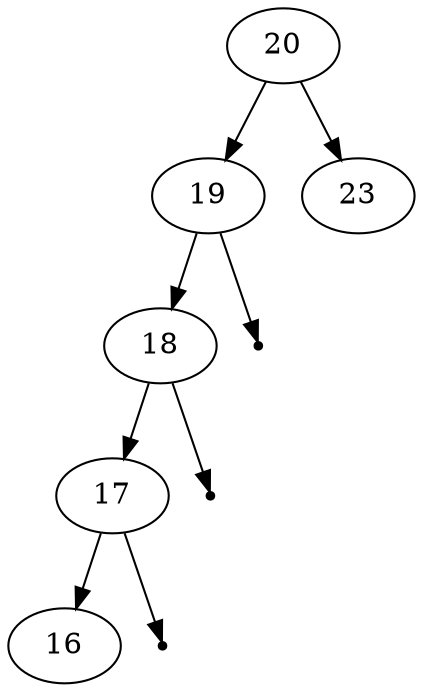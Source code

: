 digraph G{
	20;
	20 -> 19;
	19 -> 18;
	18 -> 17;
	17 -> 16;
	null469566066 [shape=point];
	17 -> null469566066;
	null29227518 [shape=point];
	18 -> null29227518;
	null953080555 [shape=point];
	19 -> null953080555;
	20 -> 23;
}